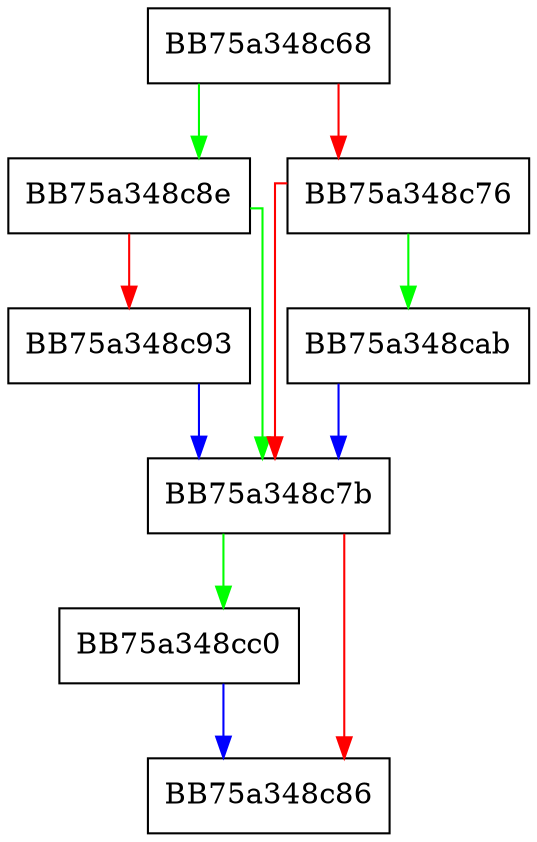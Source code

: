 digraph UpdatedProtection {
  node [shape="box"];
  graph [splines=ortho];
  BB75a348c68 -> BB75a348c8e [color="green"];
  BB75a348c68 -> BB75a348c76 [color="red"];
  BB75a348c76 -> BB75a348cab [color="green"];
  BB75a348c76 -> BB75a348c7b [color="red"];
  BB75a348c7b -> BB75a348cc0 [color="green"];
  BB75a348c7b -> BB75a348c86 [color="red"];
  BB75a348c8e -> BB75a348c7b [color="green"];
  BB75a348c8e -> BB75a348c93 [color="red"];
  BB75a348c93 -> BB75a348c7b [color="blue"];
  BB75a348cab -> BB75a348c7b [color="blue"];
  BB75a348cc0 -> BB75a348c86 [color="blue"];
}